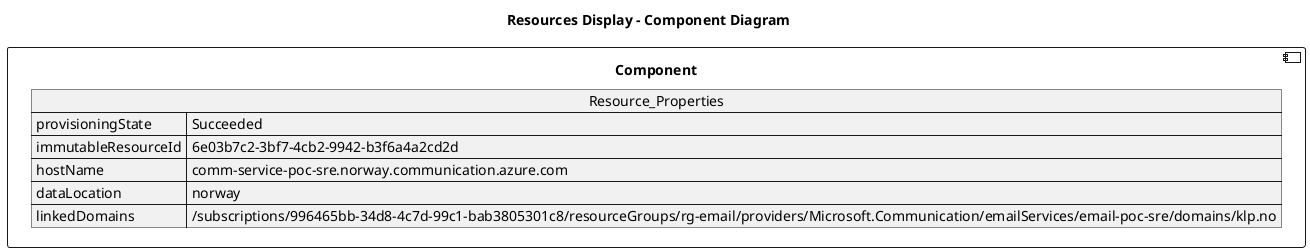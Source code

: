 @startuml

title Resources Display - Component Diagram

component Component {

json  Resource_Properties {
  "provisioningState": "Succeeded",
  "immutableResourceId": "6e03b7c2-3bf7-4cb2-9942-b3f6a4a2cd2d",
  "hostName": "comm-service-poc-sre.norway.communication.azure.com",
  "dataLocation": "norway",
  "linkedDomains": [
    "/subscriptions/996465bb-34d8-4c7d-99c1-bab3805301c8/resourceGroups/rg-email/providers/Microsoft.Communication/emailServices/email-poc-sre/domains/klp.no"
  ]
}
}
@enduml
